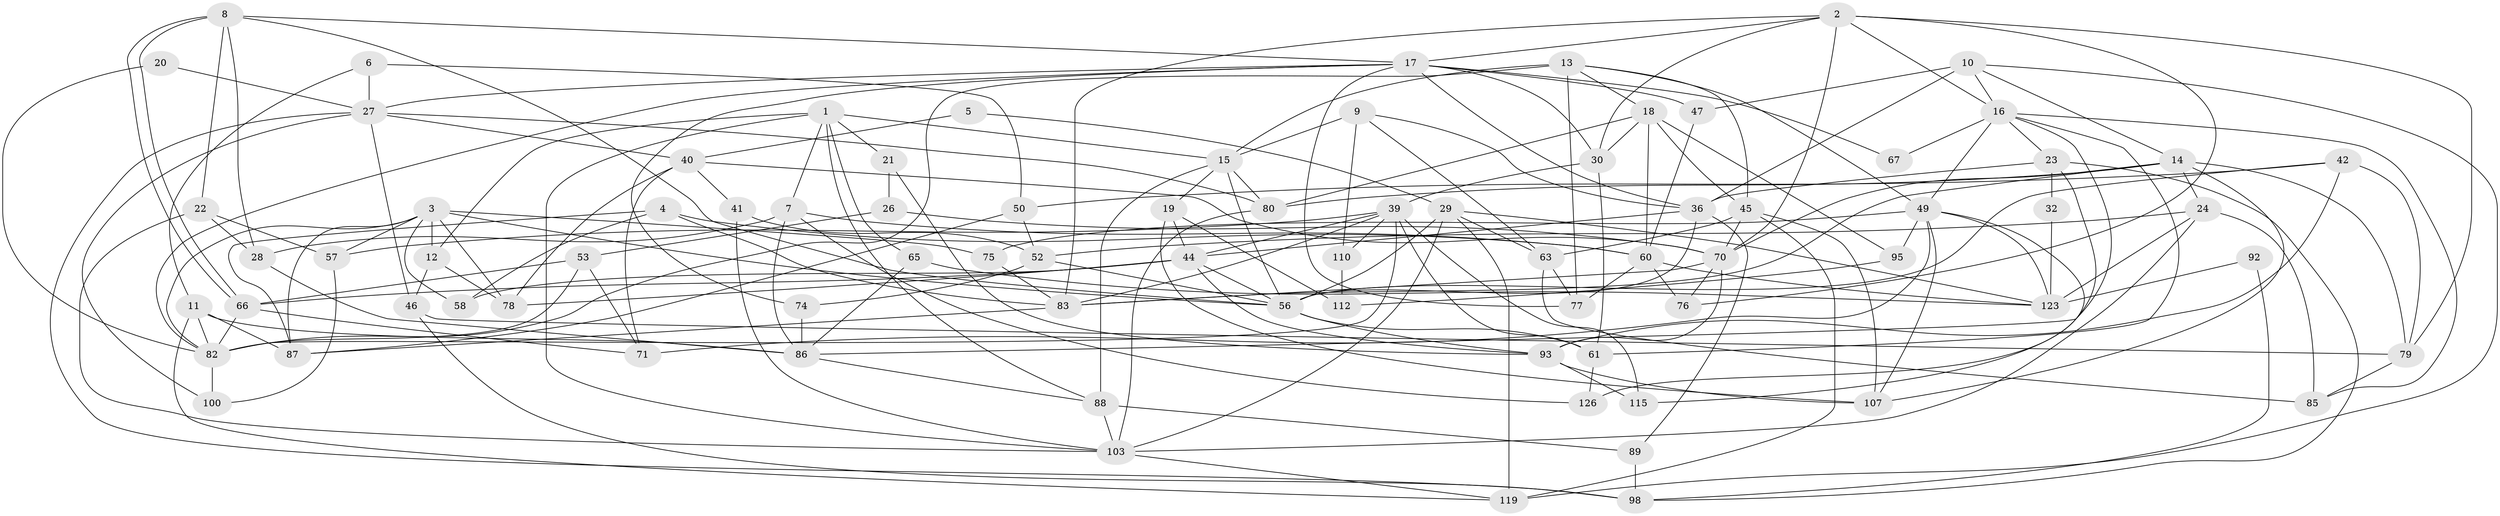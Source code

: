 // Generated by graph-tools (version 1.1) at 2025/52/02/27/25 19:52:06]
// undirected, 81 vertices, 203 edges
graph export_dot {
graph [start="1"]
  node [color=gray90,style=filled];
  1 [super="+127"];
  2 [super="+43"];
  3 [super="+125"];
  4 [super="+111"];
  5;
  6;
  7 [super="+104"];
  8 [super="+62"];
  9 [super="+35"];
  10 [super="+33"];
  11 [super="+25"];
  12 [super="+84"];
  13;
  14 [super="+96"];
  15 [super="+51"];
  16 [super="+34"];
  17 [super="+31"];
  18 [super="+37"];
  19 [super="+38"];
  20;
  21;
  22;
  23 [super="+68"];
  24;
  26;
  27 [super="+116"];
  28;
  29 [super="+55"];
  30 [super="+54"];
  32;
  36 [super="+59"];
  39 [super="+72"];
  40 [super="+109"];
  41 [super="+91"];
  42;
  44 [super="+48"];
  45 [super="+64"];
  46;
  47;
  49 [super="+69"];
  50 [super="+99"];
  52 [super="+94"];
  53 [super="+120"];
  56 [super="+97"];
  57;
  58;
  60 [super="+114"];
  61 [super="+121"];
  63 [super="+73"];
  65;
  66;
  67;
  70 [super="+101"];
  71;
  74;
  75;
  76;
  77;
  78;
  79 [super="+81"];
  80 [super="+105"];
  82 [super="+118"];
  83 [super="+90"];
  85;
  86 [super="+113"];
  87 [super="+102"];
  88 [super="+117"];
  89;
  92;
  93 [super="+122"];
  95;
  98;
  100;
  103 [super="+106"];
  107 [super="+108"];
  110;
  112;
  115;
  119 [super="+128"];
  123 [super="+124"];
  126;
  1 -- 103;
  1 -- 65;
  1 -- 21;
  1 -- 15;
  1 -- 7;
  1 -- 88;
  1 -- 12;
  2 -- 70;
  2 -- 17;
  2 -- 16;
  2 -- 83;
  2 -- 76;
  2 -- 30;
  2 -- 79;
  3 -- 56;
  3 -- 82;
  3 -- 57;
  3 -- 58;
  3 -- 75;
  3 -- 78;
  3 -- 87;
  3 -- 12;
  4 -- 83;
  4 -- 87 [weight=2];
  4 -- 58;
  4 -- 60;
  5 -- 29;
  5 -- 40;
  6 -- 27;
  6 -- 50;
  6 -- 11;
  7 -- 86;
  7 -- 126;
  7 -- 60;
  7 -- 28;
  8 -- 66;
  8 -- 66;
  8 -- 17;
  8 -- 22;
  8 -- 28;
  8 -- 56;
  9 -- 63;
  9 -- 15 [weight=2];
  9 -- 110;
  9 -- 36;
  10 -- 47 [weight=2];
  10 -- 16;
  10 -- 36;
  10 -- 14;
  10 -- 119;
  11 -- 82;
  11 -- 119;
  11 -- 86;
  11 -- 87;
  12 -- 78;
  12 -- 46;
  13 -- 77;
  13 -- 45;
  13 -- 49;
  13 -- 15;
  13 -- 82;
  13 -- 18;
  14 -- 83 [weight=2];
  14 -- 24;
  14 -- 107;
  14 -- 79;
  14 -- 80;
  14 -- 70;
  15 -- 80;
  15 -- 88;
  15 -- 19;
  15 -- 56;
  16 -- 67;
  16 -- 85;
  16 -- 49;
  16 -- 86;
  16 -- 61;
  16 -- 23;
  17 -- 30;
  17 -- 77;
  17 -- 82;
  17 -- 67;
  17 -- 36;
  17 -- 74;
  17 -- 27;
  17 -- 47;
  18 -- 60;
  18 -- 45;
  18 -- 80;
  18 -- 30;
  18 -- 95;
  19 -- 44;
  19 -- 112;
  19 -- 107;
  20 -- 82;
  20 -- 27;
  21 -- 26;
  21 -- 93;
  22 -- 57;
  22 -- 28;
  22 -- 103;
  23 -- 36;
  23 -- 126;
  23 -- 98;
  23 -- 32;
  24 -- 52;
  24 -- 85;
  24 -- 103;
  24 -- 123;
  26 -- 70;
  26 -- 53;
  27 -- 46;
  27 -- 80;
  27 -- 98;
  27 -- 100;
  27 -- 40;
  28 -- 86;
  29 -- 63;
  29 -- 123;
  29 -- 103;
  29 -- 119;
  29 -- 56;
  30 -- 61;
  30 -- 39;
  32 -- 123;
  36 -- 89;
  36 -- 56;
  36 -- 44;
  39 -- 44;
  39 -- 57;
  39 -- 115;
  39 -- 82;
  39 -- 110;
  39 -- 61;
  39 -- 83;
  40 -- 78;
  40 -- 41;
  40 -- 71;
  40 -- 70;
  41 -- 52;
  41 -- 103;
  42 -- 93 [weight=2];
  42 -- 50;
  42 -- 79;
  42 -- 56;
  44 -- 66;
  44 -- 58;
  44 -- 93;
  44 -- 78;
  44 -- 56;
  45 -- 70;
  45 -- 107;
  45 -- 119;
  45 -- 63;
  46 -- 98;
  46 -- 79;
  47 -- 60;
  49 -- 107;
  49 -- 75;
  49 -- 123;
  49 -- 115;
  49 -- 71;
  49 -- 95;
  50 -- 52;
  50 -- 87;
  52 -- 74;
  52 -- 56;
  53 -- 66;
  53 -- 82;
  53 -- 71;
  56 -- 61;
  56 -- 93;
  57 -- 100;
  60 -- 76;
  60 -- 77;
  60 -- 123;
  61 -- 126;
  63 -- 85;
  63 -- 77;
  65 -- 123;
  65 -- 86;
  66 -- 82;
  66 -- 71;
  70 -- 76;
  70 -- 93;
  70 -- 83;
  74 -- 86;
  75 -- 83;
  79 -- 85;
  80 -- 103;
  82 -- 100;
  83 -- 87;
  86 -- 88;
  88 -- 89;
  88 -- 103;
  89 -- 98;
  92 -- 98;
  92 -- 123;
  93 -- 115;
  93 -- 107;
  95 -- 112;
  103 -- 119;
  110 -- 112;
}
